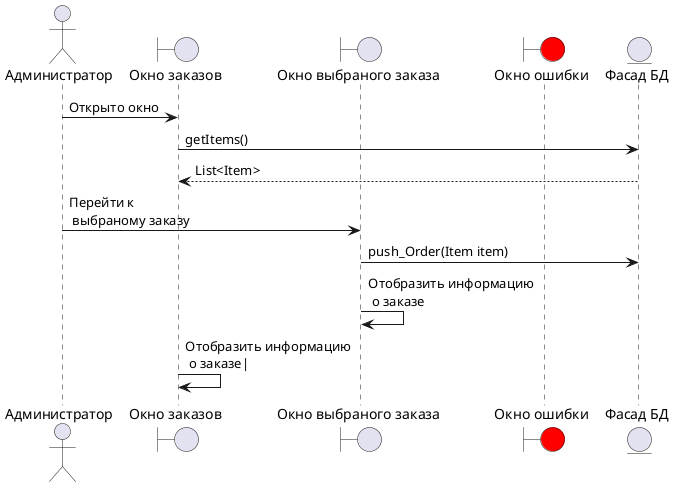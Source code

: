 @startuml Диаграмма последовательности отправления заказа+

actor Admin as "Администратор"

boundary item_list as "Окно заказов"
boundary selected_order_window as "Окно выбраного заказа"
boundary error as "Окно ошибки" #red

entity facade as "Фасад БД"

Admin -> item_list : Открыто окно

item_list -> facade : getItems()
facade --> item_list : List<Item>

Admin -> selected_order_window : Перейти к \n выбраному заказу

selected_order_window->facade : push_Order(Item item)
selected_order_window->selected_order_window: Отобразить информацию \n о заказе
item_list -> item_list : Отобразить информацию \n о заказе| 

@enduml
